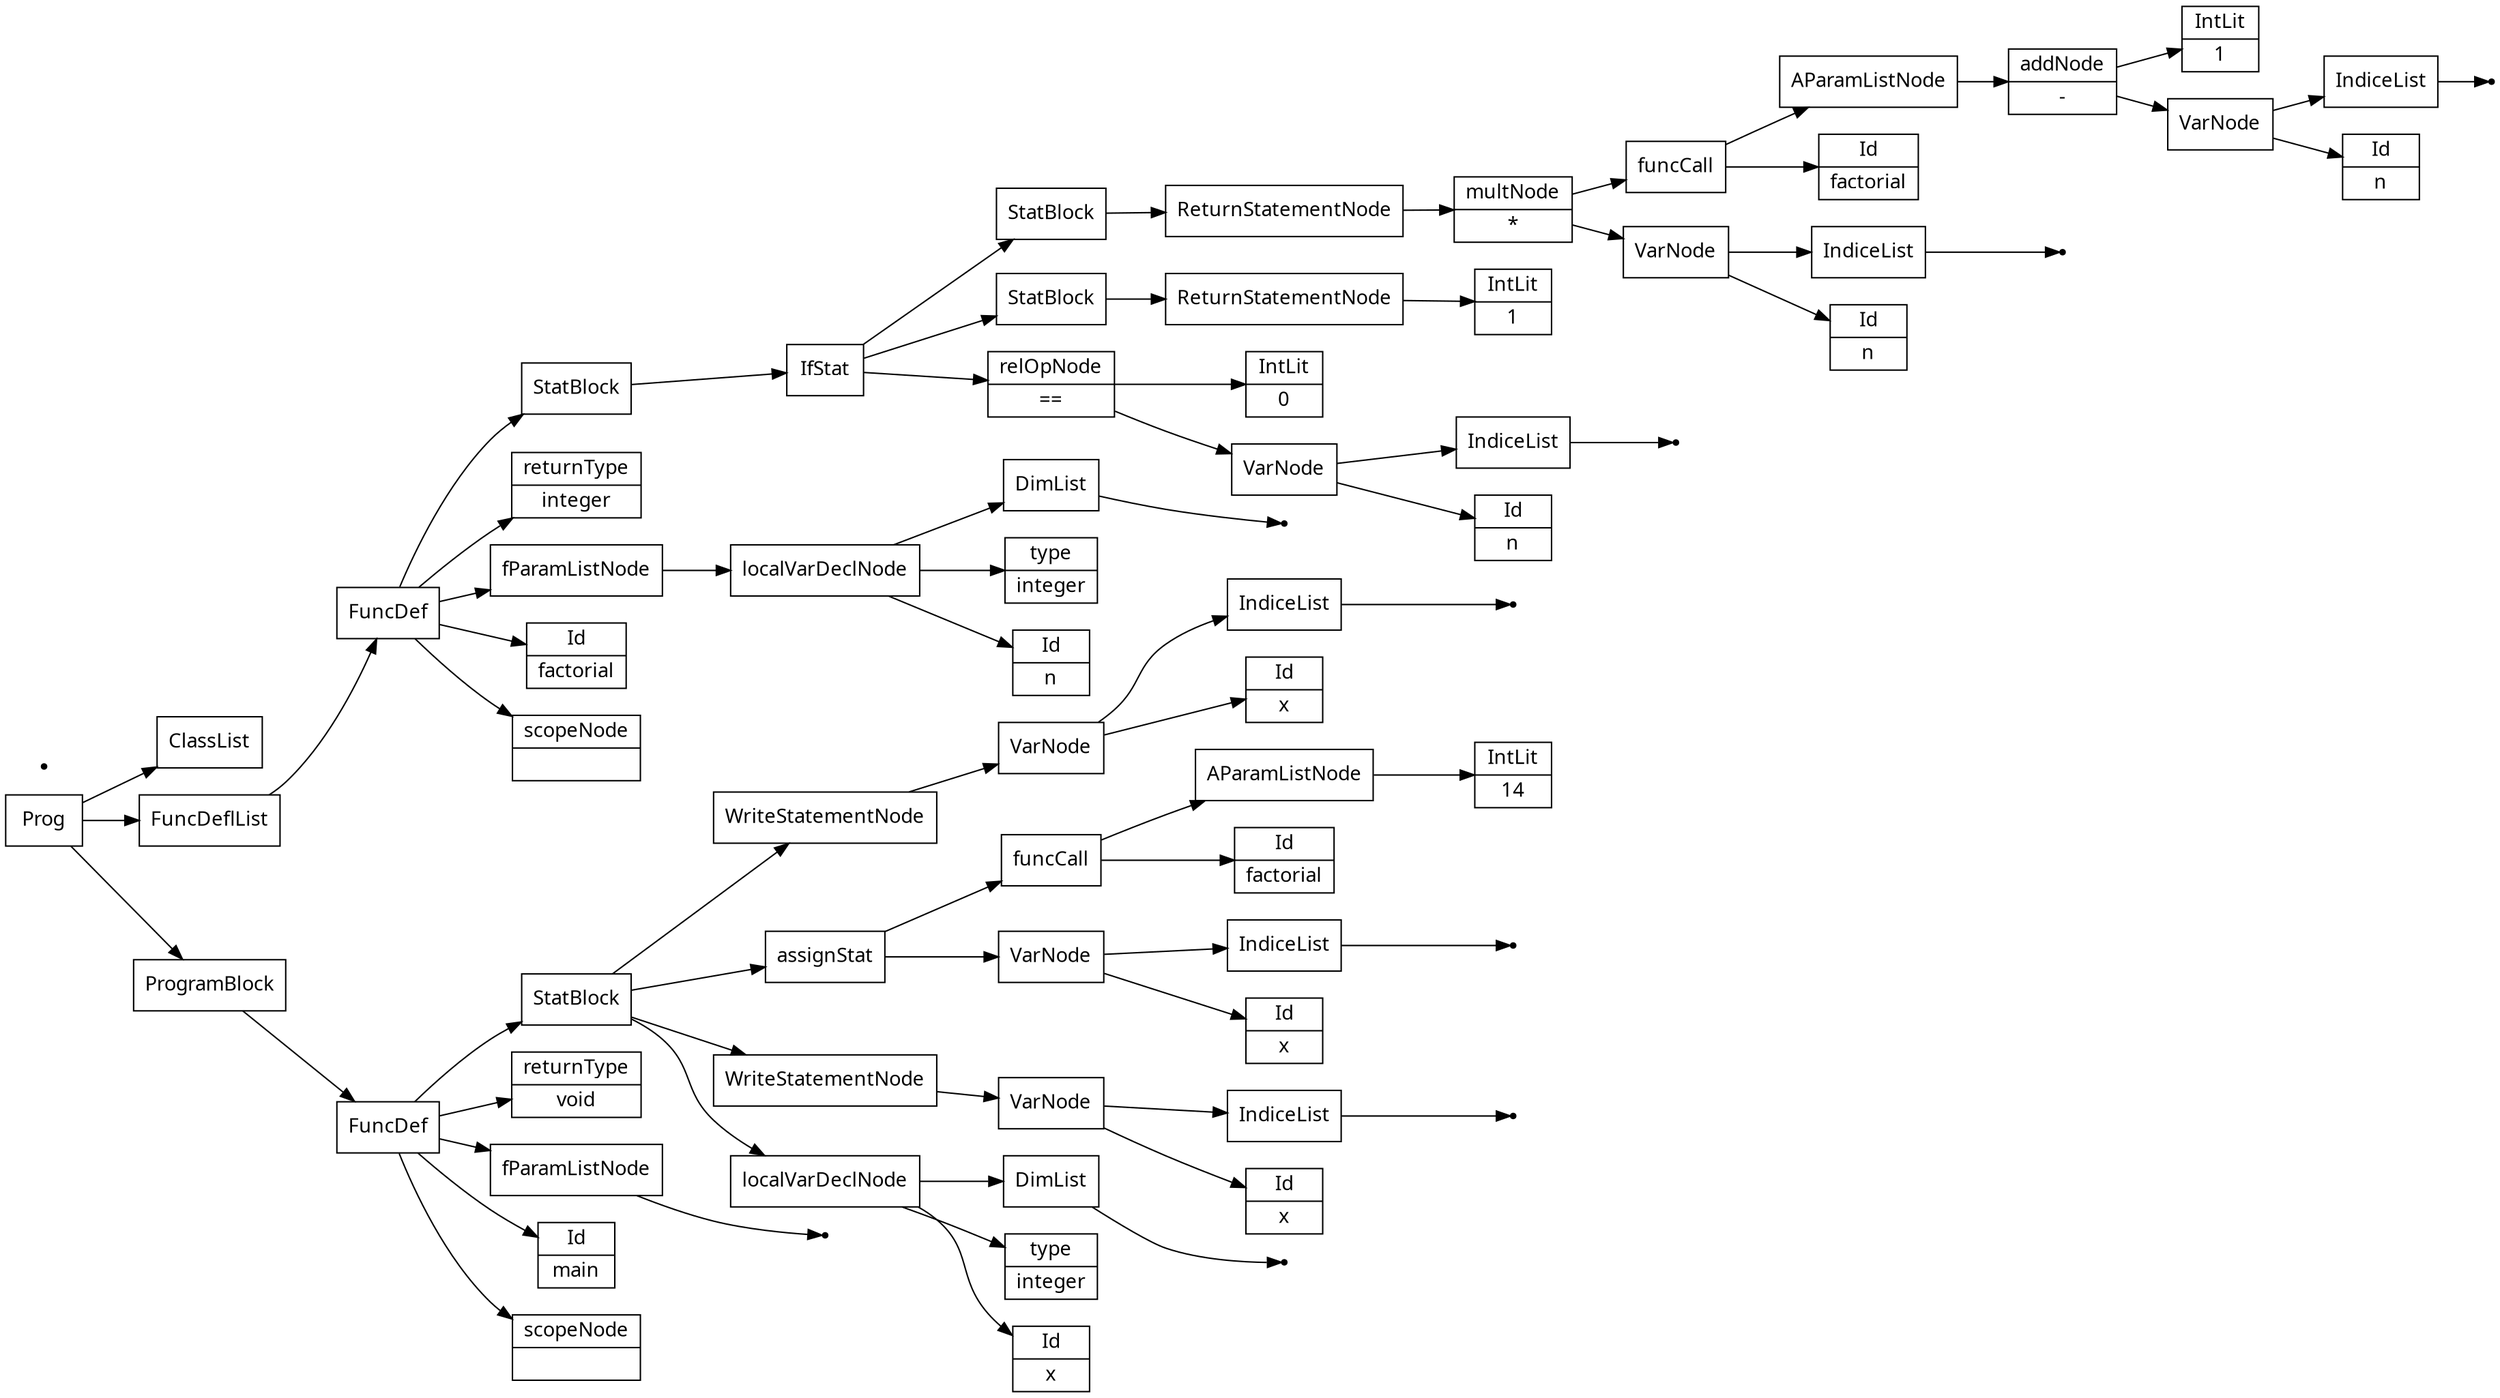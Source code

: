 digraph AST {
node [shape=record];
 node [fontname=Sans];charset="UTF-8" splines=true splines=spline rankdir =LR ordering="out"
1[label="scopeNode| "];
none3[shape="point"];
4[label="fParamListNode"];
4->none3;
5[label="returnType|void"];
7[label="Id|x"];
8[label="type|integer"];
none10[shape="point"];
11[label="DimList"];
11->none10;
12[label="localVarDeclNode"];
12->11;
12->8;
12->7;
13[label="Id|x"];
none15[shape="point"];
16[label="IndiceList"];
16->none15;
17[label="VarNode"];
17->16;
17->13;
18[label="WriteStatementNode"];
18->17;
19[label="Id|x"];
none21[shape="point"];
22[label="IndiceList"];
22->none21;
23[label="VarNode"];
23->22;
23->19;
24[label="Id|factorial"];
26[label="IntLit|14"];
27[label="AParamListNode"];
27->26;
28[label="funcCall"];
28->27;
28->24;
29[label="assignStat"];
29->28;
29->23;
30[label="Id|x"];
none32[shape="point"];
33[label="IndiceList"];
33->none32;
34[label="VarNode"];
34->33;
34->30;
35[label="WriteStatementNode"];
35->34;
36[label="StatBlock"];
36->35;
36->29;
36->18;
36->12;
37[label="FuncDef"];
0[label="Id|main"];
37->36;
37->5;
37->4;
37->0;
37->1;
39[label="scopeNode| "];
41[label="Id|n"];
42[label="type|integer"];
none44[shape="point"];
45[label="DimList"];
45->none44;
46[label="localVarDeclNode"];
46->45;
46->42;
46->41;
47[label="fParamListNode"];
47->46;
48[label="returnType|integer"];
50[label="Id|n"];
none52[shape="point"];
53[label="IndiceList"];
53->none52;
54[label="VarNode"];
54->53;
54->50;
55[label="relOpNode|\=="];
56[label="IntLit|0"];
55->56;
55->54;
58[label="IntLit|1"];
59[label="ReturnStatementNode"];
59->58;
60[label="StatBlock"];
60->59;
62[label="Id|n"];
none64[shape="point"];
65[label="IndiceList"];
65->none64;
66[label="VarNode"];
66->65;
66->62;
67[label="multNode|*"];
68[label="Id|factorial"];
70[label="Id|n"];
none72[shape="point"];
73[label="IndiceList"];
73->none72;
74[label="VarNode"];
74->73;
74->70;
75[label="addNode|-"];
76[label="IntLit|1"];
75->76;
75->74;
77[label="AParamListNode"];
77->75;
78[label="funcCall"];
78->77;
78->68;
67->78;
67->66;
79[label="ReturnStatementNode"];
79->67;
80[label="StatBlock"];
80->79;
81[label="IfStat"];
81->80;
81->60;
81->55;
82[label="StatBlock"];
82->81;
83[label="FuncDef"];
38[label="Id|factorial"];
83->82;
83->48;
83->47;
83->38;
83->39;
84[label="ClassList"];
85[label="FuncDeflList"];
86[label="Prog"];
87[label="ProgramBlock"];
85->83;
87->37;
none88[shape="point"];
86->84;
86->85;
86->87;
}
